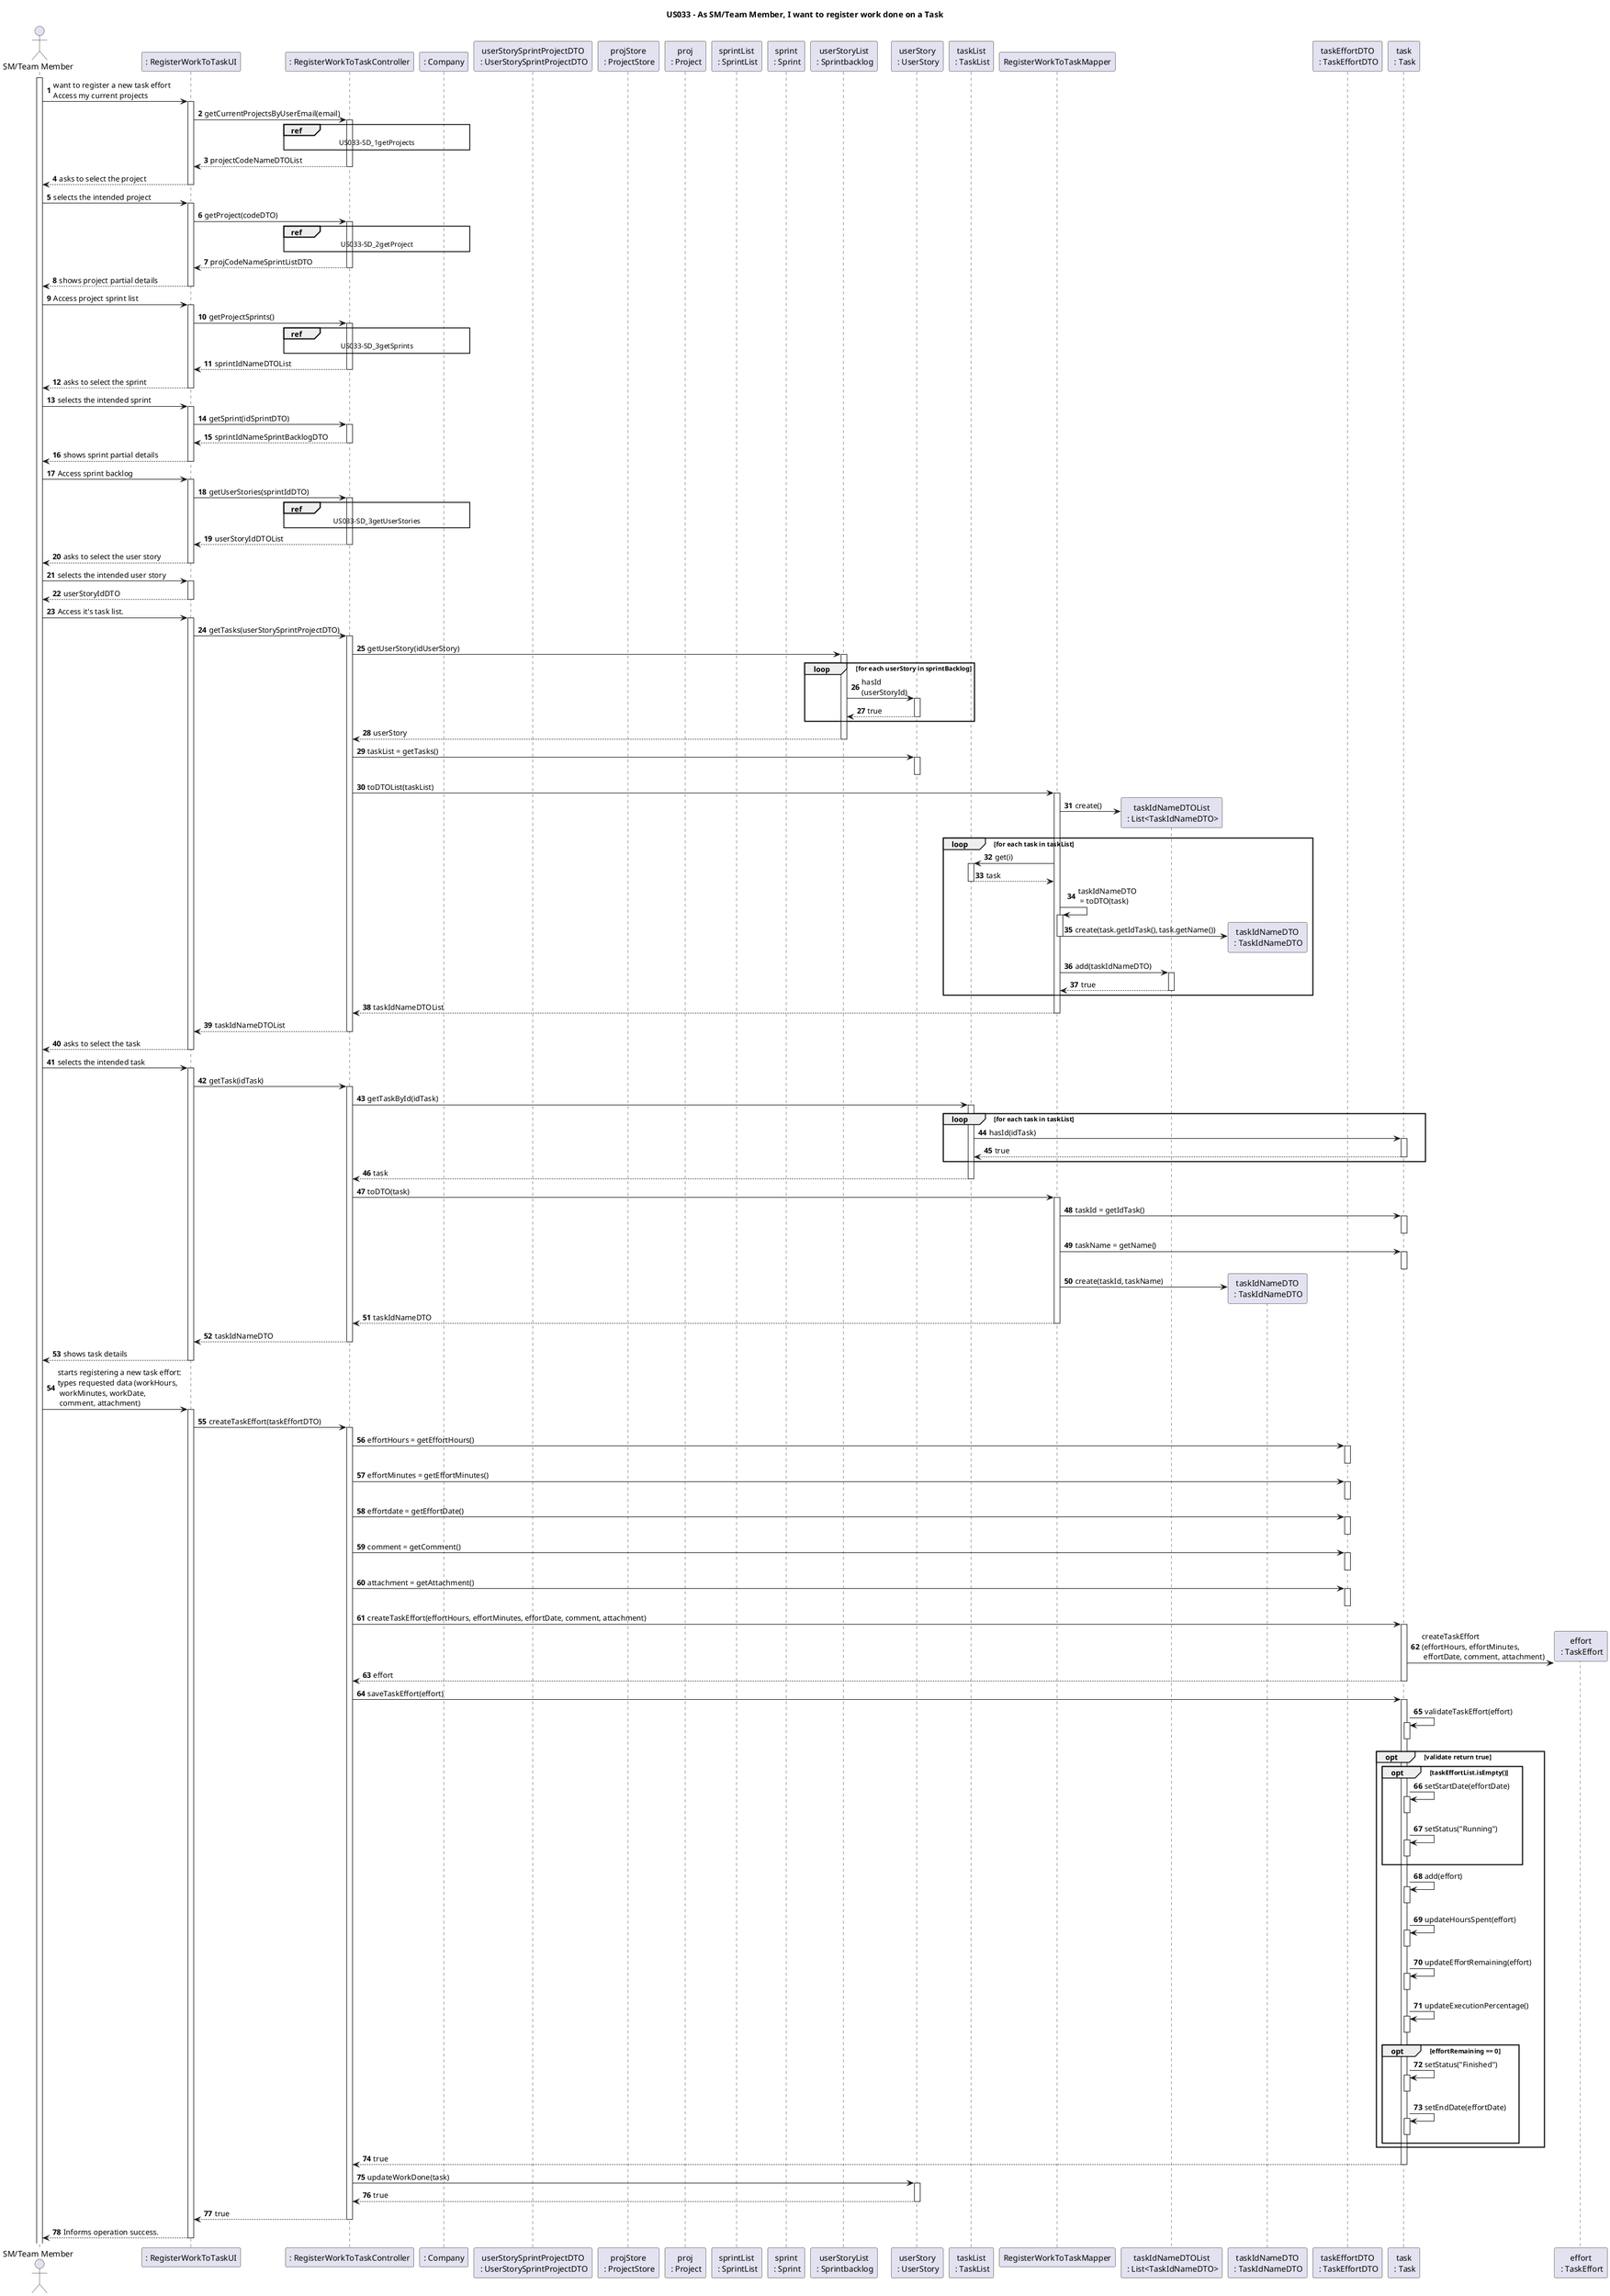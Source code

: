 @startuml
'https://plantuml.com/sequence-diagram

title US033 - As SM/Team Member, I want to register work done on a Task

autoactivate on
autonumber

actor "SM/Team Member" as User
participant ": RegisterWorkToTaskUI" as Ui
participant ": RegisterWorkToTaskController" as Ctrl
participant ": Company" as company
participant "userStorySprintProjectDTO\n : UserStorySprintProjectDTO" as userStorySprintProjectDTO
participant "projStore\n : ProjectStore" as projStore
participant "proj\n : Project" as project
participant "sprintList\n : SprintList" as sprintList
participant "sprint\n : Sprint" as sprint
participant "userStoryList\n : Sprintbacklog" as sprintBacklog
participant "userStory\n : UserStory" as userStory
participant "taskList\n : TaskList" as taskList
participant "RegisterWorkToTaskMapper" as mapper
participant "taskIdNameDTOList\n : List<TaskIdNameDTO>" as taskIdDTOList
participant "taskIdNameDTO\n : TaskIdNameDTO" as taskIdDTO
participant "taskEffortDTO\n : TaskEffortDTO" as effortDTO
participant "task\n : Task" as task
participant "effort\n : TaskEffort" as effort
activate User

User->Ui : want to register a new task effort\nAccess my current projects
Ui->Ctrl: getCurrentProjectsByUserEmail(email)
ref over Ctrl, company : US033-SD_1getProjects
Ctrl-->Ui:projectCodeNameDTOList
Ui-->User: asks to select the project

User->Ui: selects the intended project
Ui->Ctrl: getProject(codeDTO)
ref over Ctrl, company : US033-SD_2getProject
Ctrl-->Ui: projCodeNameSprintListDTO
Ui-->User: shows project partial details

User->Ui: Access project sprint list
Ui->Ctrl: getProjectSprints()
ref over Ctrl, company : US033-SD_3getSprints
Ctrl-->Ui: sprintIdNameDTOList
Ui-->User: asks to select the sprint

User->Ui: selects the intended sprint
Ui->Ctrl: getSprint(idSprintDTO)
Ctrl-->Ui:sprintIdNameSprintBacklogDTO
Ui-->User: shows sprint partial details

User->Ui: Access sprint backlog
Ui->Ctrl: getUserStories(sprintIdDTO)
ref over Ctrl, company : US033-SD_3getUserStories
Ctrl-->Ui: userStoryIdDTOList
Ui-->User: asks to select the user story

User->Ui: selects the intended user story
Ui-->User:userStoryIdDTO

User->Ui : Access it's task list.
Ui->Ctrl: getTasks(userStorySprintProjectDTO)

Ctrl->sprintBacklog: getUserStory(idUserStory)
loop for each userStory in sprintBacklog
sprintBacklog->userStory: hasId\n(userStoryId)
userStory-->sprintBacklog: true
end
sprintBacklog-->Ctrl: userStory

Ctrl->userStory: taskList = getTasks()
deactivate





Ctrl->mapper: toDTOList(taskList)
mapper->taskIdDTOList **: create()
loop for each task in taskList
mapper->taskList: get(i)
taskList-->mapper: task
mapper->mapper: taskIdNameDTO\n = toDTO(task)
mapper->taskIdDTO**: create(task.getIdTask(), task.getName())
deactivate mapper
mapper->taskIdDTOList: add(taskIdNameDTO)
taskIdDTOList-->mapper: true
end
mapper-->Ctrl: taskIdNameDTOList
Ctrl-->Ui: taskIdNameDTOList
Ui-->User: asks to select the task

User -> Ui: selects the intended task
Ui->Ctrl: getTask(idTask)
Ctrl->taskList: getTaskById(idTask)
loop for each task in taskList
taskList->task: hasId(idTask)
task-->taskList: true
end
taskList-->Ctrl: task
Ctrl->mapper: toDTO(task)
mapper->task:taskId = getIdTask()
deactivate
mapper->task:taskName = getName()
deactivate
mapper->taskIdDTO**: create(taskId, taskName)
mapper-->Ctrl: taskIdNameDTO
Ctrl-->Ui: taskIdNameDTO
Ui-->User: shows task details
User -> Ui: starts registering a new task effort:\ntypes requested data (workHours,\n workMinutes, workDate,\n comment, attachment)
Ui -> Ctrl: createTaskEffort(taskEffortDTO)
Ctrl->effortDTO: effortHours = getEffortHours()
deactivate
Ctrl->effortDTO: effortMinutes = getEffortMinutes()
deactivate
Ctrl->effortDTO: effortdate = getEffortDate()
deactivate
Ctrl->effortDTO: comment = getComment()
deactivate
Ctrl->effortDTO: attachment = getAttachment()
deactivate
Ctrl->task:createTaskEffort(effortHours, effortMinutes, effortDate, comment, attachment)
task->effort **: createTaskEffort\n(effortHours, effortMinutes,\n effortDate, comment, attachment)
task-->Ctrl: effort
Ctrl -> task: saveTaskEffort(effort)
task -> task: validateTaskEffort(effort)
deactivate task
opt validate return true
    opt taskEffortList.isEmpty()
    task -> task: setStartDate(effortDate)
    deactivate task
    task -> task: setStatus("Running")
    deactivate task
    end
task -> task: add(effort)
deactivate task
task -> task: updateHoursSpent(effort)
deactivate task
task -> task: updateEffortRemaining(effort)
deactivate task
task -> task: updateExecutionPercentage()
deactivate task
    opt effortRemaining == 0
    task -> task: setStatus("Finished")
    deactivate task
    task -> task: setEndDate(effortDate)
    deactivate task
    end
end
task-->Ctrl: true
Ctrl -> userStory: updateWorkDone(task)
userStory-->Ctrl: true
Ctrl-->Ui : true

Ui-->User : Informs operation success.
@enduml